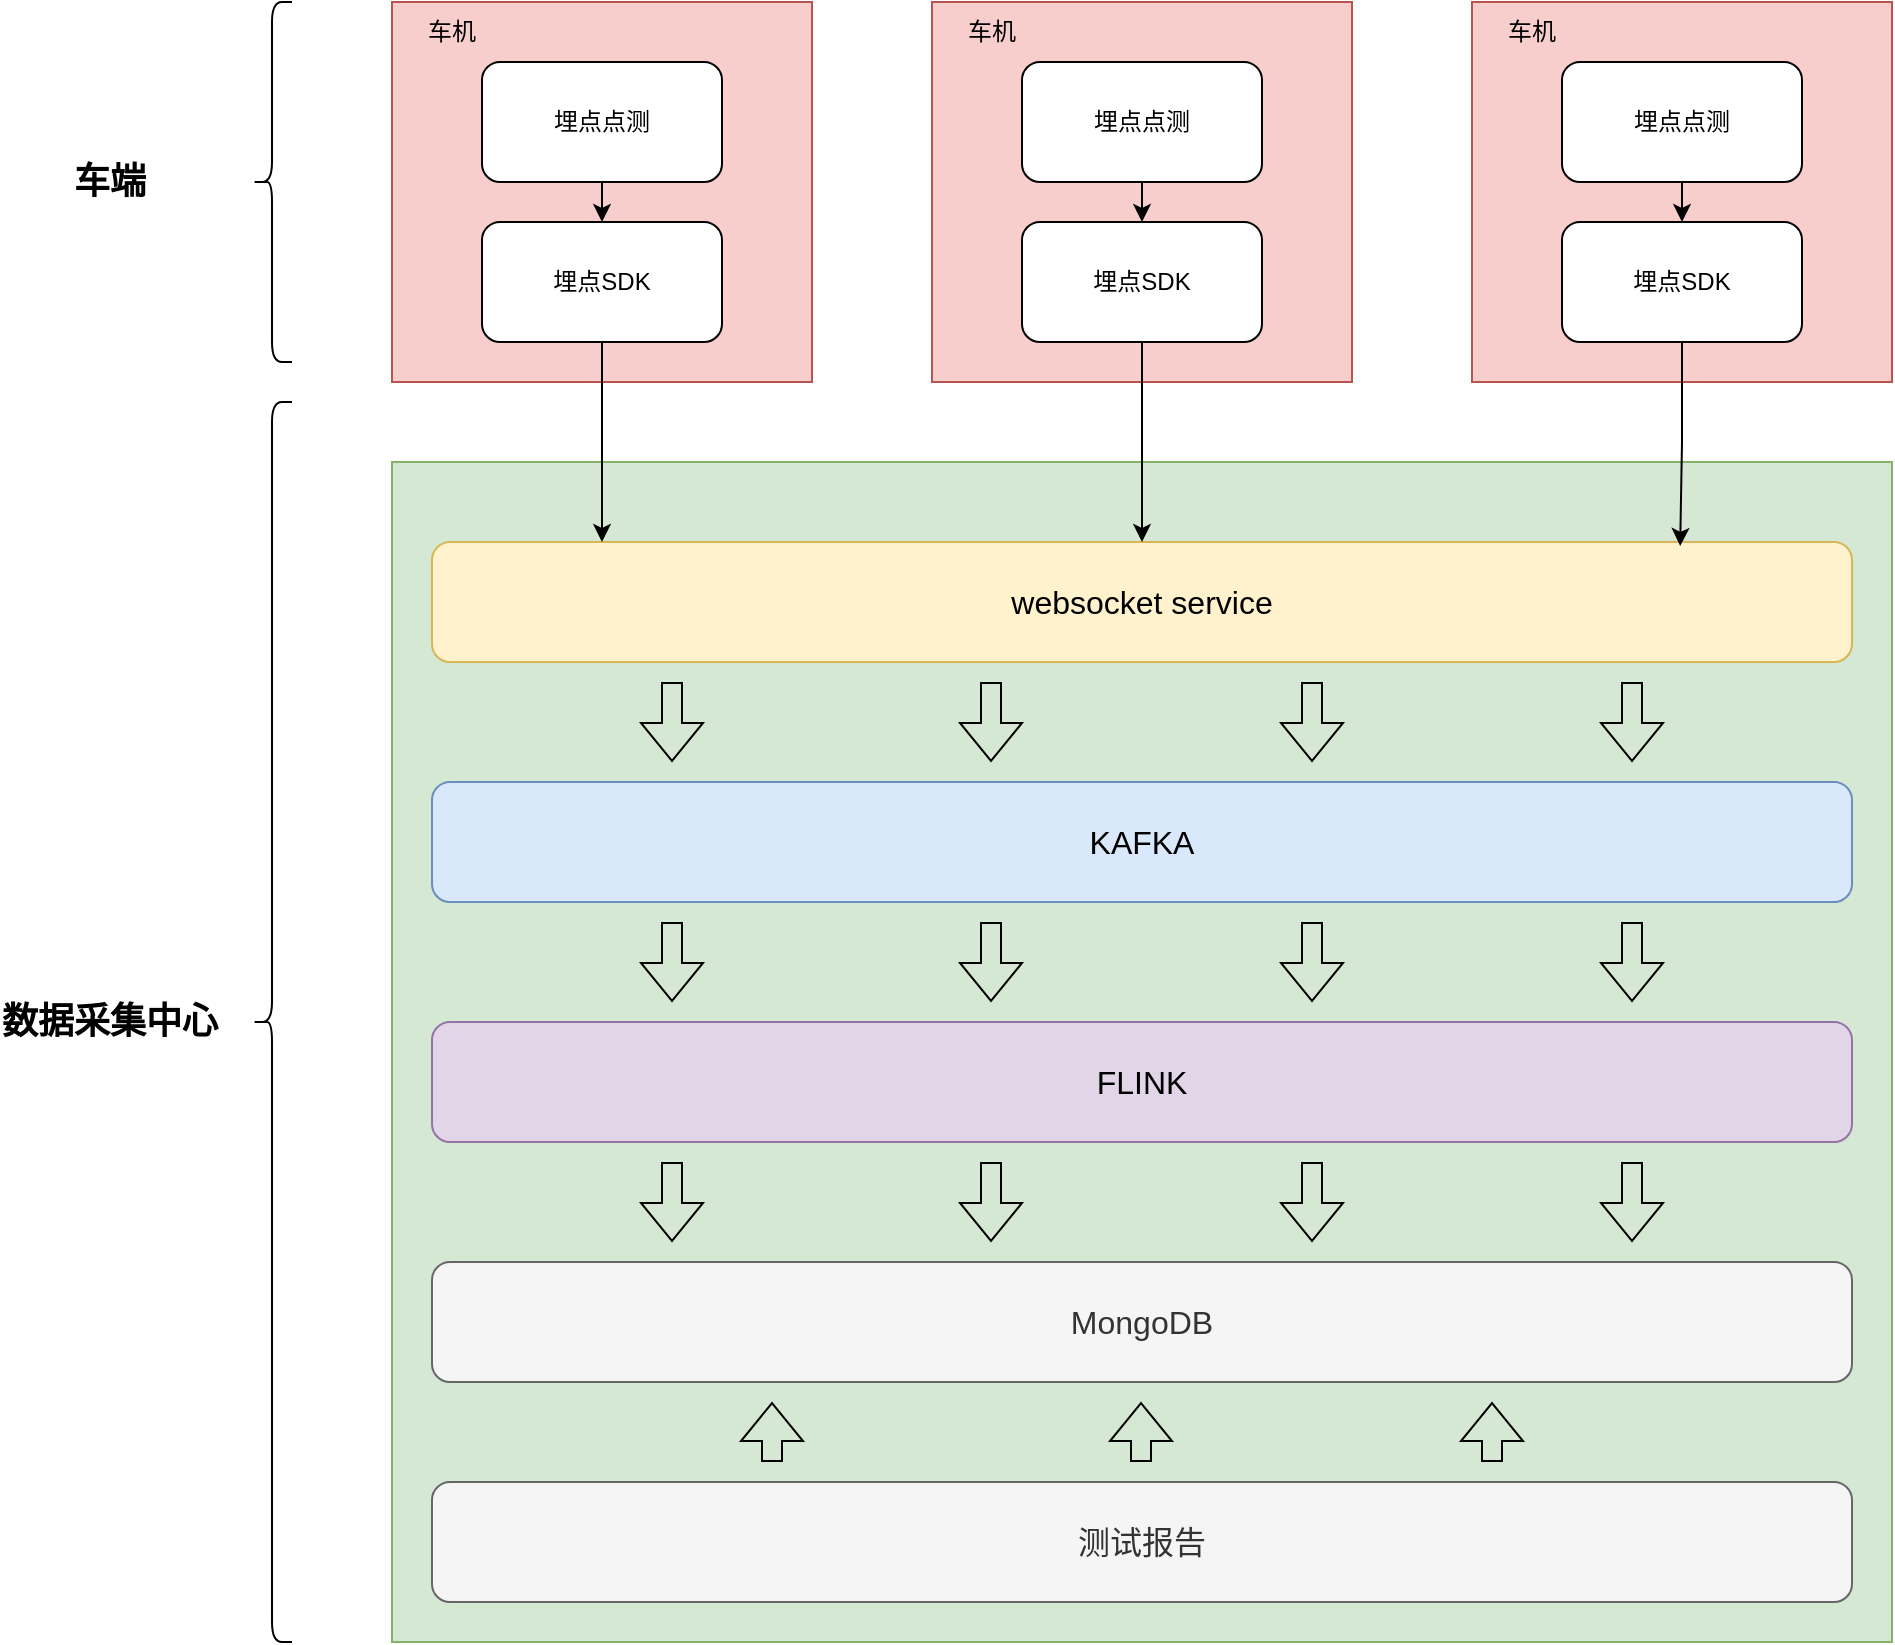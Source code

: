 <mxfile version="27.1.4">
  <diagram name="第 1 页" id="5tBbyZS10oeuzcKt32nb">
    <mxGraphModel dx="2018" dy="2281" grid="1" gridSize="10" guides="1" tooltips="1" connect="1" arrows="1" fold="1" page="1" pageScale="1" pageWidth="827" pageHeight="1169" math="0" shadow="0">
      <root>
        <mxCell id="0" />
        <mxCell id="1" parent="0" />
        <mxCell id="N5TvLH0tYXLtDI16kFAI-1" value="" style="rounded=0;whiteSpace=wrap;html=1;fillColor=#d5e8d4;strokeColor=#82b366;" parent="1" vertex="1">
          <mxGeometry x="500" y="160" width="750" height="590" as="geometry" />
        </mxCell>
        <mxCell id="N5TvLH0tYXLtDI16kFAI-3" value="&lt;font style=&quot;font-size: 16px;&quot;&gt;websocket service&lt;/font&gt;" style="rounded=1;whiteSpace=wrap;html=1;fillColor=#fff2cc;strokeColor=#d6b656;" parent="1" vertex="1">
          <mxGeometry x="520" y="200" width="710" height="60" as="geometry" />
        </mxCell>
        <mxCell id="N5TvLH0tYXLtDI16kFAI-7" value="" style="rounded=0;whiteSpace=wrap;html=1;fillColor=#f8cecc;strokeColor=#b85450;" parent="1" vertex="1">
          <mxGeometry x="500" y="-70" width="210" height="190" as="geometry" />
        </mxCell>
        <mxCell id="N5TvLH0tYXLtDI16kFAI-11" style="edgeStyle=orthogonalEdgeStyle;rounded=0;orthogonalLoop=1;jettySize=auto;html=1;exitX=0.5;exitY=1;exitDx=0;exitDy=0;entryX=0.5;entryY=0;entryDx=0;entryDy=0;" parent="1" source="N5TvLH0tYXLtDI16kFAI-8" target="N5TvLH0tYXLtDI16kFAI-9" edge="1">
          <mxGeometry relative="1" as="geometry" />
        </mxCell>
        <mxCell id="N5TvLH0tYXLtDI16kFAI-8" value="埋点点测" style="rounded=1;whiteSpace=wrap;html=1;" parent="1" vertex="1">
          <mxGeometry x="545" y="-40" width="120" height="60" as="geometry" />
        </mxCell>
        <mxCell id="N5TvLH0tYXLtDI16kFAI-9" value="埋点SDK" style="rounded=1;whiteSpace=wrap;html=1;" parent="1" vertex="1">
          <mxGeometry x="545" y="40" width="120" height="60" as="geometry" />
        </mxCell>
        <mxCell id="N5TvLH0tYXLtDI16kFAI-10" value="车机" style="text;html=1;align=center;verticalAlign=middle;whiteSpace=wrap;rounded=0;" parent="1" vertex="1">
          <mxGeometry x="500" y="-70" width="60" height="30" as="geometry" />
        </mxCell>
        <mxCell id="N5TvLH0tYXLtDI16kFAI-13" value="" style="rounded=0;whiteSpace=wrap;html=1;fillColor=#f8cecc;strokeColor=#b85450;" parent="1" vertex="1">
          <mxGeometry x="770" y="-70" width="210" height="190" as="geometry" />
        </mxCell>
        <mxCell id="N5TvLH0tYXLtDI16kFAI-14" style="edgeStyle=orthogonalEdgeStyle;rounded=0;orthogonalLoop=1;jettySize=auto;html=1;exitX=0.5;exitY=1;exitDx=0;exitDy=0;entryX=0.5;entryY=0;entryDx=0;entryDy=0;" parent="1" source="N5TvLH0tYXLtDI16kFAI-15" target="N5TvLH0tYXLtDI16kFAI-16" edge="1">
          <mxGeometry relative="1" as="geometry" />
        </mxCell>
        <mxCell id="N5TvLH0tYXLtDI16kFAI-15" value="埋点点测" style="rounded=1;whiteSpace=wrap;html=1;" parent="1" vertex="1">
          <mxGeometry x="815" y="-40" width="120" height="60" as="geometry" />
        </mxCell>
        <mxCell id="N5TvLH0tYXLtDI16kFAI-27" style="edgeStyle=orthogonalEdgeStyle;rounded=0;orthogonalLoop=1;jettySize=auto;html=1;entryX=0.5;entryY=0;entryDx=0;entryDy=0;" parent="1" source="N5TvLH0tYXLtDI16kFAI-16" target="N5TvLH0tYXLtDI16kFAI-3" edge="1">
          <mxGeometry relative="1" as="geometry" />
        </mxCell>
        <mxCell id="N5TvLH0tYXLtDI16kFAI-16" value="埋点SDK" style="rounded=1;whiteSpace=wrap;html=1;" parent="1" vertex="1">
          <mxGeometry x="815" y="40" width="120" height="60" as="geometry" />
        </mxCell>
        <mxCell id="N5TvLH0tYXLtDI16kFAI-17" value="车机" style="text;html=1;align=center;verticalAlign=middle;whiteSpace=wrap;rounded=0;" parent="1" vertex="1">
          <mxGeometry x="770" y="-70" width="60" height="30" as="geometry" />
        </mxCell>
        <mxCell id="N5TvLH0tYXLtDI16kFAI-19" value="" style="rounded=0;whiteSpace=wrap;html=1;fillColor=#f8cecc;strokeColor=#b85450;" parent="1" vertex="1">
          <mxGeometry x="1040" y="-70" width="210" height="190" as="geometry" />
        </mxCell>
        <mxCell id="N5TvLH0tYXLtDI16kFAI-20" style="edgeStyle=orthogonalEdgeStyle;rounded=0;orthogonalLoop=1;jettySize=auto;html=1;exitX=0.5;exitY=1;exitDx=0;exitDy=0;entryX=0.5;entryY=0;entryDx=0;entryDy=0;" parent="1" source="N5TvLH0tYXLtDI16kFAI-21" target="N5TvLH0tYXLtDI16kFAI-22" edge="1">
          <mxGeometry relative="1" as="geometry" />
        </mxCell>
        <mxCell id="N5TvLH0tYXLtDI16kFAI-21" value="埋点点测" style="rounded=1;whiteSpace=wrap;html=1;" parent="1" vertex="1">
          <mxGeometry x="1085" y="-40" width="120" height="60" as="geometry" />
        </mxCell>
        <mxCell id="N5TvLH0tYXLtDI16kFAI-22" value="埋点SDK" style="rounded=1;whiteSpace=wrap;html=1;" parent="1" vertex="1">
          <mxGeometry x="1085" y="40" width="120" height="60" as="geometry" />
        </mxCell>
        <mxCell id="N5TvLH0tYXLtDI16kFAI-23" value="车机" style="text;html=1;align=center;verticalAlign=middle;whiteSpace=wrap;rounded=0;" parent="1" vertex="1">
          <mxGeometry x="1040" y="-70" width="60" height="30" as="geometry" />
        </mxCell>
        <mxCell id="N5TvLH0tYXLtDI16kFAI-26" style="edgeStyle=orthogonalEdgeStyle;rounded=0;orthogonalLoop=1;jettySize=auto;html=1;exitX=0.5;exitY=1;exitDx=0;exitDy=0;" parent="1" source="N5TvLH0tYXLtDI16kFAI-9" edge="1">
          <mxGeometry relative="1" as="geometry">
            <mxPoint x="605" y="200" as="targetPoint" />
          </mxGeometry>
        </mxCell>
        <mxCell id="N5TvLH0tYXLtDI16kFAI-28" style="edgeStyle=orthogonalEdgeStyle;rounded=0;orthogonalLoop=1;jettySize=auto;html=1;entryX=0.879;entryY=0.033;entryDx=0;entryDy=0;entryPerimeter=0;" parent="1" source="N5TvLH0tYXLtDI16kFAI-22" target="N5TvLH0tYXLtDI16kFAI-3" edge="1">
          <mxGeometry relative="1" as="geometry" />
        </mxCell>
        <mxCell id="N5TvLH0tYXLtDI16kFAI-29" value="" style="shape=flexArrow;endArrow=classic;html=1;rounded=0;" parent="1" edge="1">
          <mxGeometry width="50" height="50" relative="1" as="geometry">
            <mxPoint x="640" y="270" as="sourcePoint" />
            <mxPoint x="640" y="310" as="targetPoint" />
          </mxGeometry>
        </mxCell>
        <mxCell id="N5TvLH0tYXLtDI16kFAI-30" value="" style="shape=flexArrow;endArrow=classic;html=1;rounded=0;" parent="1" edge="1">
          <mxGeometry width="50" height="50" relative="1" as="geometry">
            <mxPoint x="799.5" y="270" as="sourcePoint" />
            <mxPoint x="799.5" y="310" as="targetPoint" />
          </mxGeometry>
        </mxCell>
        <mxCell id="N5TvLH0tYXLtDI16kFAI-31" value="" style="shape=flexArrow;endArrow=classic;html=1;rounded=0;" parent="1" edge="1">
          <mxGeometry width="50" height="50" relative="1" as="geometry">
            <mxPoint x="960" y="270" as="sourcePoint" />
            <mxPoint x="960" y="310" as="targetPoint" />
          </mxGeometry>
        </mxCell>
        <mxCell id="N5TvLH0tYXLtDI16kFAI-32" value="" style="shape=flexArrow;endArrow=classic;html=1;rounded=0;" parent="1" edge="1">
          <mxGeometry width="50" height="50" relative="1" as="geometry">
            <mxPoint x="1120" y="270" as="sourcePoint" />
            <mxPoint x="1120" y="310" as="targetPoint" />
          </mxGeometry>
        </mxCell>
        <mxCell id="N5TvLH0tYXLtDI16kFAI-33" value="&lt;font style=&quot;font-size: 16px;&quot;&gt;KAFKA&lt;/font&gt;" style="rounded=1;whiteSpace=wrap;html=1;fillColor=#dae8fc;strokeColor=#6c8ebf;" parent="1" vertex="1">
          <mxGeometry x="520" y="320" width="710" height="60" as="geometry" />
        </mxCell>
        <mxCell id="N5TvLH0tYXLtDI16kFAI-34" value="" style="shape=flexArrow;endArrow=classic;html=1;rounded=0;" parent="1" edge="1">
          <mxGeometry width="50" height="50" relative="1" as="geometry">
            <mxPoint x="640" y="390" as="sourcePoint" />
            <mxPoint x="640" y="430" as="targetPoint" />
          </mxGeometry>
        </mxCell>
        <mxCell id="N5TvLH0tYXLtDI16kFAI-35" value="" style="shape=flexArrow;endArrow=classic;html=1;rounded=0;" parent="1" edge="1">
          <mxGeometry width="50" height="50" relative="1" as="geometry">
            <mxPoint x="799.5" y="390" as="sourcePoint" />
            <mxPoint x="799.5" y="430" as="targetPoint" />
          </mxGeometry>
        </mxCell>
        <mxCell id="N5TvLH0tYXLtDI16kFAI-36" value="" style="shape=flexArrow;endArrow=classic;html=1;rounded=0;" parent="1" edge="1">
          <mxGeometry width="50" height="50" relative="1" as="geometry">
            <mxPoint x="960" y="390" as="sourcePoint" />
            <mxPoint x="960" y="430" as="targetPoint" />
          </mxGeometry>
        </mxCell>
        <mxCell id="N5TvLH0tYXLtDI16kFAI-37" value="" style="shape=flexArrow;endArrow=classic;html=1;rounded=0;" parent="1" edge="1">
          <mxGeometry width="50" height="50" relative="1" as="geometry">
            <mxPoint x="1120" y="390" as="sourcePoint" />
            <mxPoint x="1120" y="430" as="targetPoint" />
          </mxGeometry>
        </mxCell>
        <mxCell id="N5TvLH0tYXLtDI16kFAI-38" value="&lt;font style=&quot;font-size: 16px;&quot;&gt;FLINK&lt;/font&gt;" style="rounded=1;whiteSpace=wrap;html=1;fillColor=#e1d5e7;strokeColor=#9673a6;" parent="1" vertex="1">
          <mxGeometry x="520" y="440" width="710" height="60" as="geometry" />
        </mxCell>
        <mxCell id="N5TvLH0tYXLtDI16kFAI-39" value="&lt;span style=&quot;font-size: 16px;&quot;&gt;MongoDB&lt;/span&gt;" style="rounded=1;whiteSpace=wrap;html=1;fillColor=#f5f5f5;fontColor=#333333;strokeColor=#666666;" parent="1" vertex="1">
          <mxGeometry x="520" y="560" width="710" height="60" as="geometry" />
        </mxCell>
        <mxCell id="N5TvLH0tYXLtDI16kFAI-40" value="" style="shape=flexArrow;endArrow=classic;html=1;rounded=0;" parent="1" edge="1">
          <mxGeometry width="50" height="50" relative="1" as="geometry">
            <mxPoint x="640" y="510" as="sourcePoint" />
            <mxPoint x="640" y="550" as="targetPoint" />
          </mxGeometry>
        </mxCell>
        <mxCell id="N5TvLH0tYXLtDI16kFAI-41" value="" style="shape=flexArrow;endArrow=classic;html=1;rounded=0;" parent="1" edge="1">
          <mxGeometry width="50" height="50" relative="1" as="geometry">
            <mxPoint x="799.5" y="510" as="sourcePoint" />
            <mxPoint x="799.5" y="550" as="targetPoint" />
          </mxGeometry>
        </mxCell>
        <mxCell id="N5TvLH0tYXLtDI16kFAI-43" value="" style="shape=flexArrow;endArrow=classic;html=1;rounded=0;" parent="1" edge="1">
          <mxGeometry width="50" height="50" relative="1" as="geometry">
            <mxPoint x="960" y="510" as="sourcePoint" />
            <mxPoint x="960" y="550" as="targetPoint" />
          </mxGeometry>
        </mxCell>
        <mxCell id="N5TvLH0tYXLtDI16kFAI-44" value="" style="shape=flexArrow;endArrow=classic;html=1;rounded=0;" parent="1" edge="1">
          <mxGeometry width="50" height="50" relative="1" as="geometry">
            <mxPoint x="1120" y="510" as="sourcePoint" />
            <mxPoint x="1120" y="550" as="targetPoint" />
          </mxGeometry>
        </mxCell>
        <mxCell id="N5TvLH0tYXLtDI16kFAI-45" value="" style="shape=curlyBracket;whiteSpace=wrap;html=1;rounded=1;labelPosition=left;verticalLabelPosition=middle;align=right;verticalAlign=middle;" parent="1" vertex="1">
          <mxGeometry x="430" y="130" width="20" height="620" as="geometry" />
        </mxCell>
        <mxCell id="N5TvLH0tYXLtDI16kFAI-46" value="数据采集中心" style="text;html=1;align=center;verticalAlign=middle;whiteSpace=wrap;rounded=0;fontSize=18;fontStyle=1" parent="1" vertex="1">
          <mxGeometry x="304" y="420" width="110" height="40" as="geometry" />
        </mxCell>
        <mxCell id="N5TvLH0tYXLtDI16kFAI-47" value="" style="shape=curlyBracket;whiteSpace=wrap;html=1;rounded=1;labelPosition=left;verticalLabelPosition=middle;align=right;verticalAlign=middle;" parent="1" vertex="1">
          <mxGeometry x="430" y="-70" width="20" height="180" as="geometry" />
        </mxCell>
        <mxCell id="N5TvLH0tYXLtDI16kFAI-48" value="车端" style="text;html=1;align=center;verticalAlign=middle;whiteSpace=wrap;rounded=0;fontSize=18;fontStyle=1" parent="1" vertex="1">
          <mxGeometry x="329" y="5" width="60" height="30" as="geometry" />
        </mxCell>
        <mxCell id="DWoMwlvcX-gTBev8Enl9-1" value="&lt;span style=&quot;font-size: 16px;&quot;&gt;测试报告&lt;/span&gt;" style="rounded=1;whiteSpace=wrap;html=1;fillColor=#f5f5f5;fontColor=#333333;strokeColor=#666666;" vertex="1" parent="1">
          <mxGeometry x="520" y="670" width="710" height="60" as="geometry" />
        </mxCell>
        <mxCell id="DWoMwlvcX-gTBev8Enl9-3" value="" style="shape=flexArrow;endArrow=classic;html=1;rounded=0;" edge="1" parent="1">
          <mxGeometry width="50" height="50" relative="1" as="geometry">
            <mxPoint x="874.5" y="660" as="sourcePoint" />
            <mxPoint x="874.5" y="630" as="targetPoint" />
          </mxGeometry>
        </mxCell>
        <mxCell id="DWoMwlvcX-gTBev8Enl9-4" value="" style="shape=flexArrow;endArrow=classic;html=1;rounded=0;" edge="1" parent="1">
          <mxGeometry width="50" height="50" relative="1" as="geometry">
            <mxPoint x="690" y="660" as="sourcePoint" />
            <mxPoint x="690" y="630" as="targetPoint" />
          </mxGeometry>
        </mxCell>
        <mxCell id="DWoMwlvcX-gTBev8Enl9-5" value="" style="shape=flexArrow;endArrow=classic;html=1;rounded=0;" edge="1" parent="1">
          <mxGeometry width="50" height="50" relative="1" as="geometry">
            <mxPoint x="1050" y="660" as="sourcePoint" />
            <mxPoint x="1050" y="630" as="targetPoint" />
          </mxGeometry>
        </mxCell>
      </root>
    </mxGraphModel>
  </diagram>
</mxfile>
